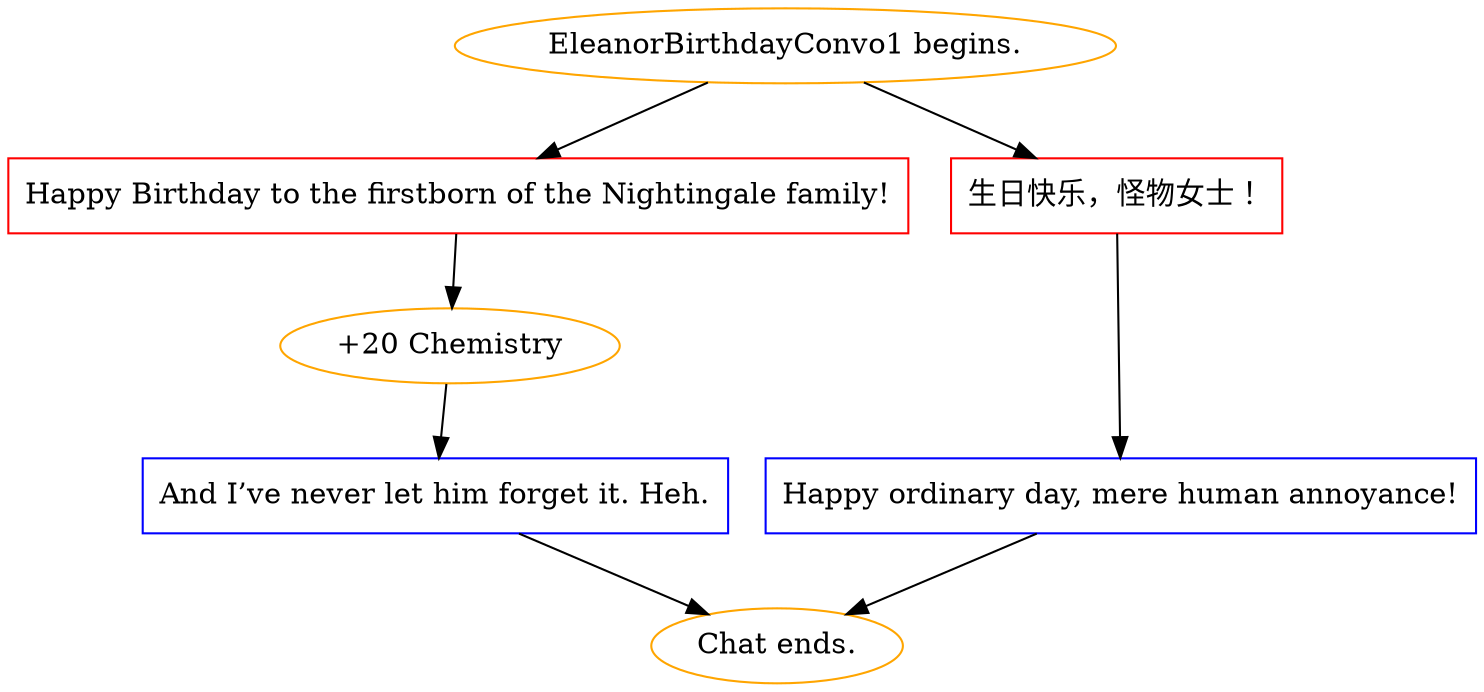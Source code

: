digraph {
	"EleanorBirthdayConvo1 begins." [color=orange];
		"EleanorBirthdayConvo1 begins." -> j1986863254;
		"EleanorBirthdayConvo1 begins." -> j1411896368;
	j1986863254 [label="Happy Birthday to the firstborn of the Nightingale family!",shape=box,color=red];
		j1986863254 -> j3414314788;
	j1411896368 [label="生日快乐，怪物女士！",shape=box,color=red];
		j1411896368 -> j2329494237;
	j3414314788 [label="+20 Chemistry",color=orange];
		j3414314788 -> j1292752220;
	j2329494237 [label="Happy ordinary day, mere human annoyance!",shape=box,color=blue];
		j2329494237 -> "Chat ends.";
	j1292752220 [label="And I’ve never let him forget it. Heh.",shape=box,color=blue];
		j1292752220 -> "Chat ends.";
	"Chat ends." [color=orange];
}